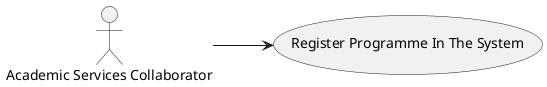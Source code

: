 @startuml
left to right direction

actor ASC as "Academic Services Collaborator"

    usecase "Register Programme In The System" as UC1

ASC --> UC1

@enduml
